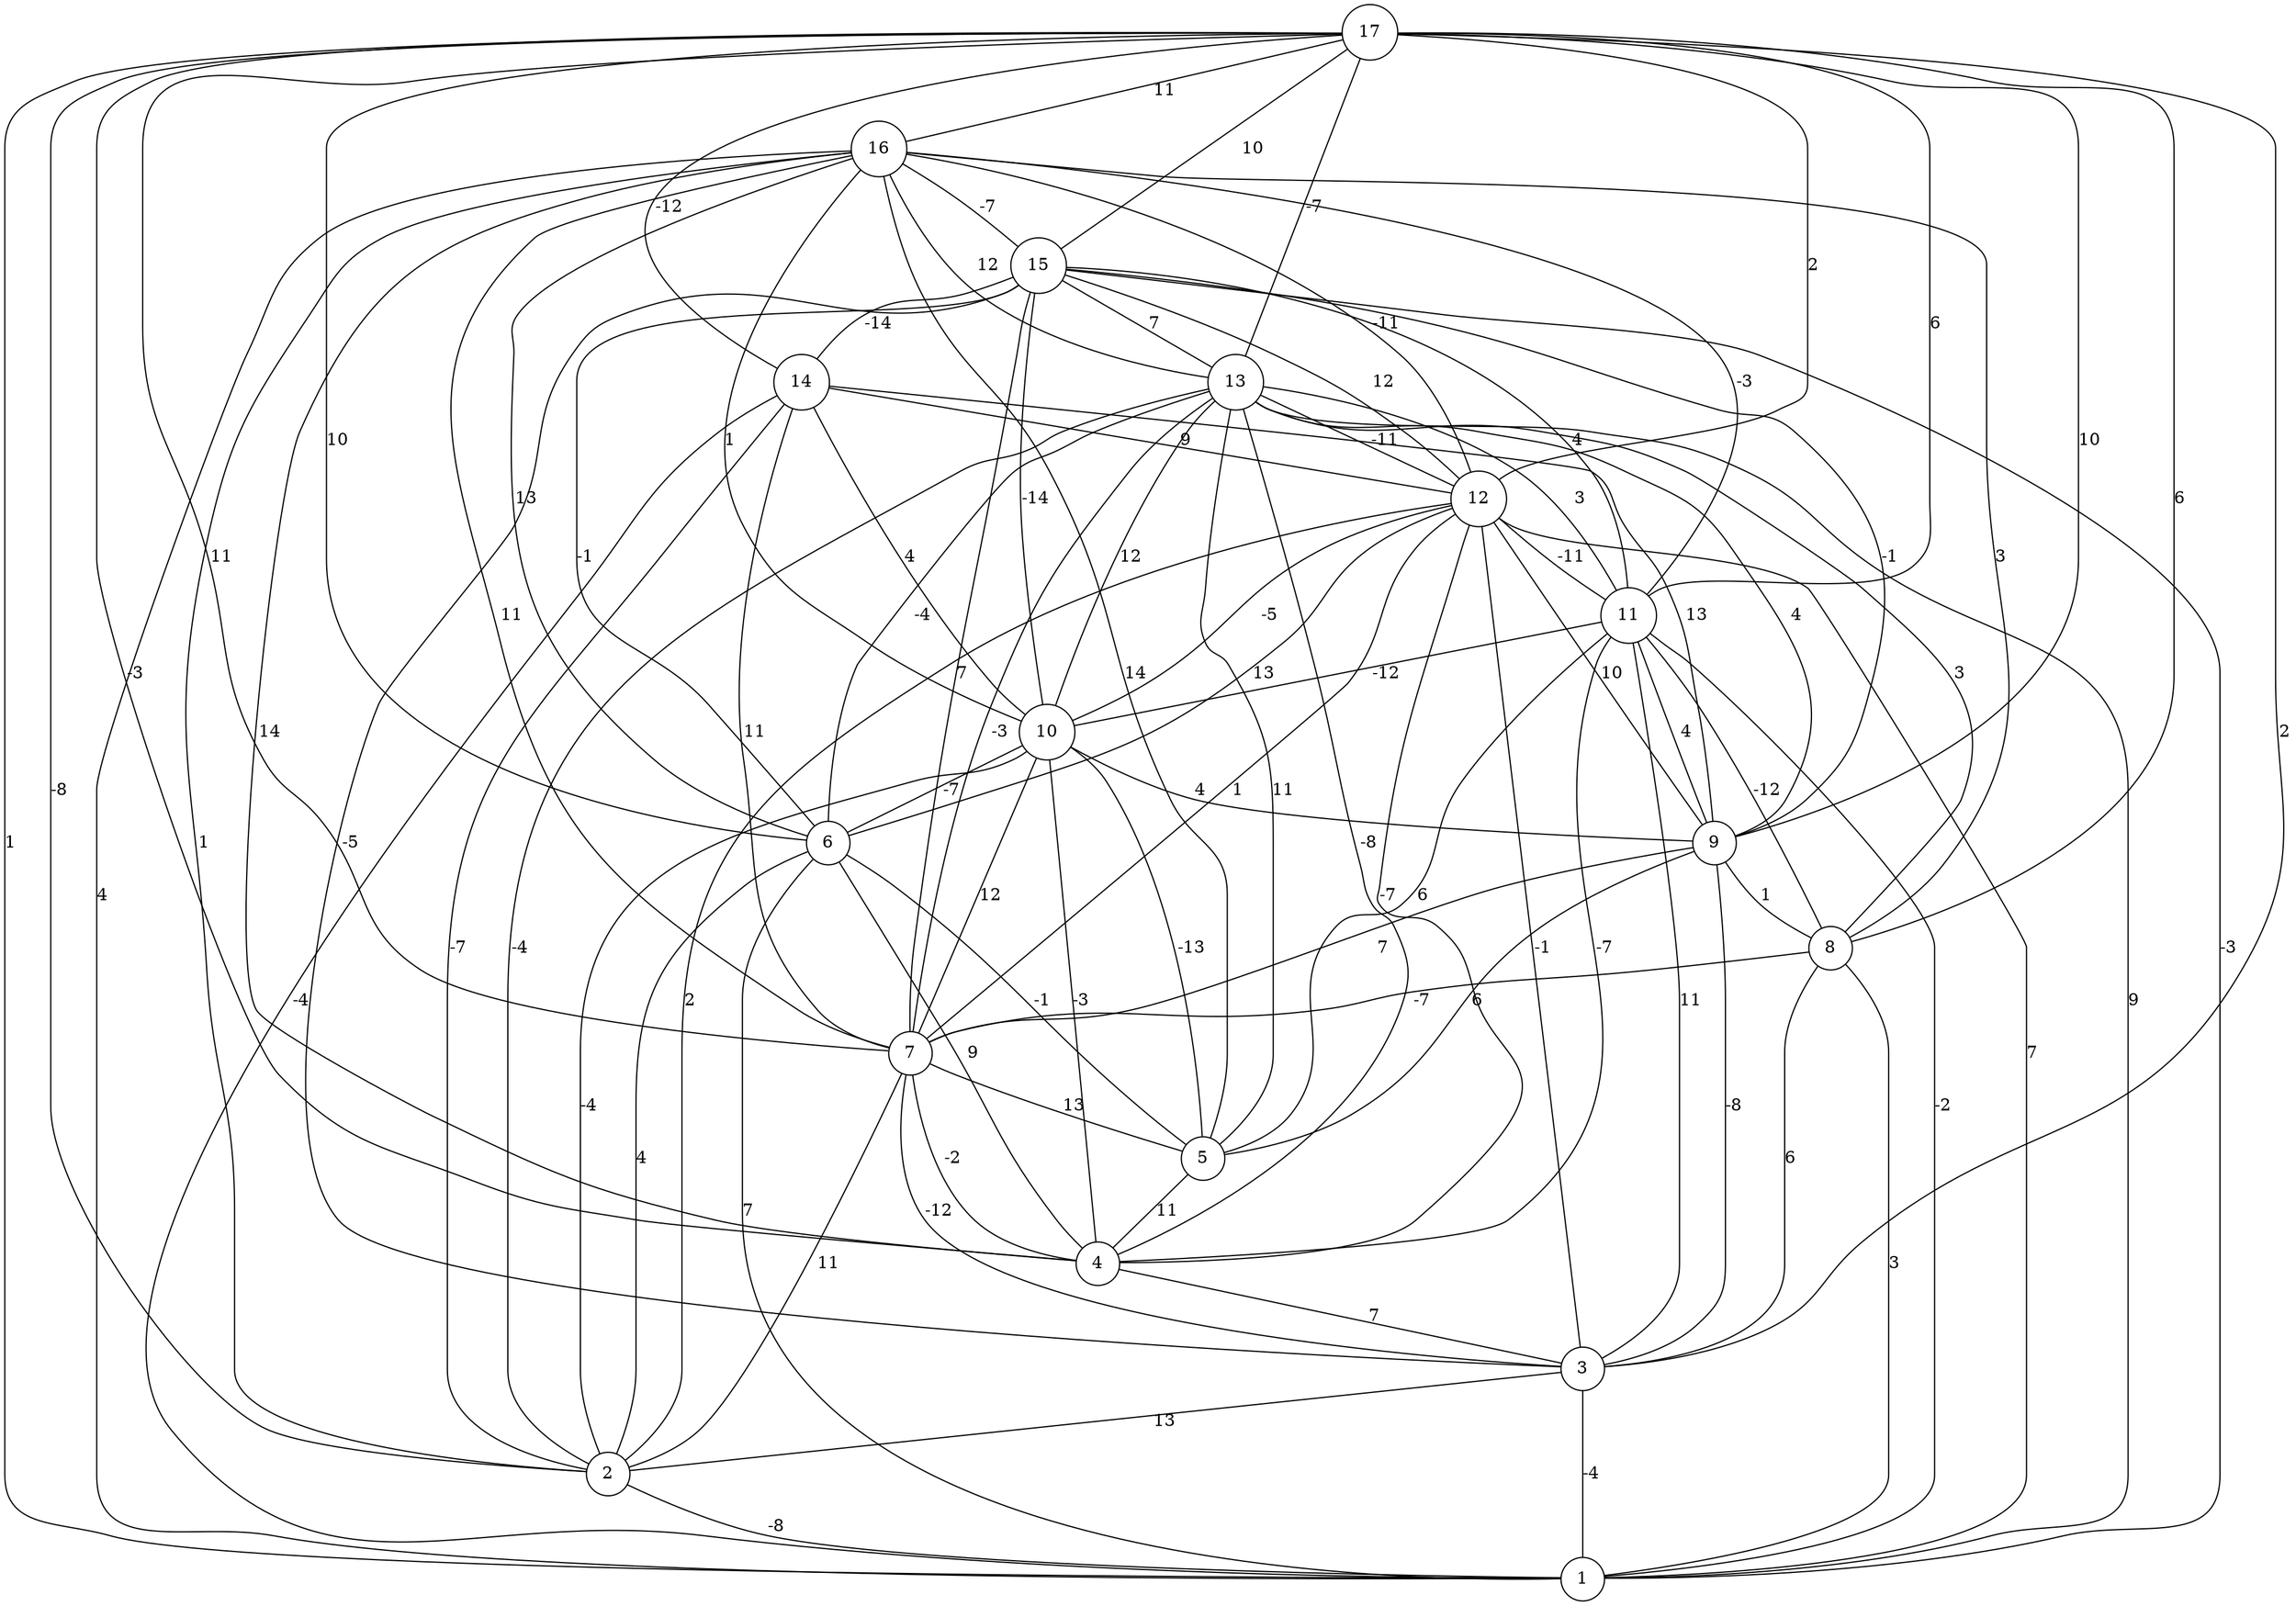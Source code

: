 graph { 
	 fontname="Helvetica,Arial,sans-serif" 
	 node [shape = circle]; 
	 17 -- 1 [label = "1"];
	 17 -- 2 [label = "-8"];
	 17 -- 3 [label = "2"];
	 17 -- 4 [label = "-3"];
	 17 -- 6 [label = "10"];
	 17 -- 7 [label = "11"];
	 17 -- 8 [label = "6"];
	 17 -- 9 [label = "10"];
	 17 -- 11 [label = "6"];
	 17 -- 12 [label = "2"];
	 17 -- 13 [label = "-7"];
	 17 -- 14 [label = "-12"];
	 17 -- 15 [label = "10"];
	 17 -- 16 [label = "11"];
	 16 -- 1 [label = "4"];
	 16 -- 2 [label = "1"];
	 16 -- 4 [label = "14"];
	 16 -- 5 [label = "14"];
	 16 -- 6 [label = "13"];
	 16 -- 7 [label = "11"];
	 16 -- 8 [label = "3"];
	 16 -- 10 [label = "1"];
	 16 -- 11 [label = "-3"];
	 16 -- 12 [label = "-11"];
	 16 -- 13 [label = "12"];
	 16 -- 15 [label = "-7"];
	 15 -- 1 [label = "-3"];
	 15 -- 3 [label = "-5"];
	 15 -- 6 [label = "-1"];
	 15 -- 7 [label = "7"];
	 15 -- 9 [label = "-1"];
	 15 -- 10 [label = "-14"];
	 15 -- 11 [label = "4"];
	 15 -- 12 [label = "12"];
	 15 -- 13 [label = "7"];
	 15 -- 14 [label = "-14"];
	 14 -- 1 [label = "-4"];
	 14 -- 2 [label = "-7"];
	 14 -- 7 [label = "11"];
	 14 -- 9 [label = "13"];
	 14 -- 10 [label = "4"];
	 14 -- 12 [label = "9"];
	 13 -- 1 [label = "9"];
	 13 -- 2 [label = "-4"];
	 13 -- 4 [label = "-8"];
	 13 -- 5 [label = "11"];
	 13 -- 6 [label = "-4"];
	 13 -- 7 [label = "-3"];
	 13 -- 8 [label = "3"];
	 13 -- 9 [label = "4"];
	 13 -- 10 [label = "12"];
	 13 -- 11 [label = "3"];
	 13 -- 12 [label = "-11"];
	 12 -- 1 [label = "7"];
	 12 -- 2 [label = "2"];
	 12 -- 3 [label = "-1"];
	 12 -- 4 [label = "-7"];
	 12 -- 6 [label = "13"];
	 12 -- 7 [label = "1"];
	 12 -- 9 [label = "10"];
	 12 -- 10 [label = "-5"];
	 12 -- 11 [label = "-11"];
	 11 -- 1 [label = "-2"];
	 11 -- 3 [label = "11"];
	 11 -- 4 [label = "-7"];
	 11 -- 5 [label = "6"];
	 11 -- 8 [label = "-12"];
	 11 -- 9 [label = "4"];
	 11 -- 10 [label = "-12"];
	 10 -- 2 [label = "-4"];
	 10 -- 4 [label = "-3"];
	 10 -- 5 [label = "-13"];
	 10 -- 6 [label = "-7"];
	 10 -- 7 [label = "12"];
	 10 -- 9 [label = "4"];
	 9 -- 3 [label = "-8"];
	 9 -- 5 [label = "6"];
	 9 -- 7 [label = "7"];
	 9 -- 8 [label = "1"];
	 8 -- 1 [label = "3"];
	 8 -- 3 [label = "6"];
	 8 -- 7 [label = "-7"];
	 7 -- 2 [label = "11"];
	 7 -- 3 [label = "-12"];
	 7 -- 4 [label = "-2"];
	 7 -- 5 [label = "13"];
	 6 -- 1 [label = "7"];
	 6 -- 2 [label = "4"];
	 6 -- 4 [label = "9"];
	 6 -- 5 [label = "-1"];
	 5 -- 4 [label = "11"];
	 4 -- 3 [label = "7"];
	 3 -- 1 [label = "-4"];
	 3 -- 2 [label = "13"];
	 2 -- 1 [label = "-8"];
	 1;
	 2;
	 3;
	 4;
	 5;
	 6;
	 7;
	 8;
	 9;
	 10;
	 11;
	 12;
	 13;
	 14;
	 15;
	 16;
	 17;
}

